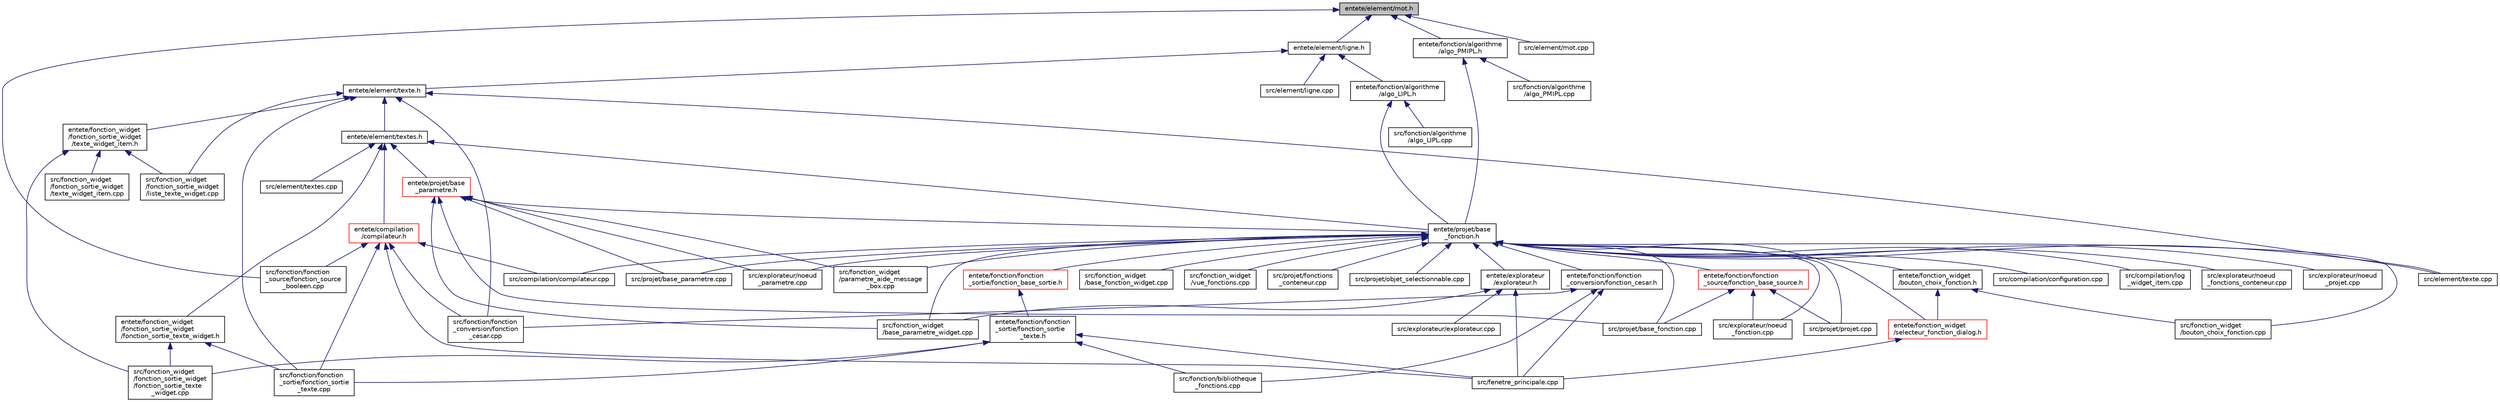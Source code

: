 digraph "entete/element/mot.h"
{
  edge [fontname="Helvetica",fontsize="10",labelfontname="Helvetica",labelfontsize="10"];
  node [fontname="Helvetica",fontsize="10",shape=record];
  Node5 [label="entete/element/mot.h",height=0.2,width=0.4,color="black", fillcolor="grey75", style="filled", fontcolor="black"];
  Node5 -> Node6 [dir="back",color="midnightblue",fontsize="10",style="solid",fontname="Helvetica"];
  Node6 [label="entete/element/ligne.h",height=0.2,width=0.4,color="black", fillcolor="white", style="filled",URL="$ligne_8h.html"];
  Node6 -> Node7 [dir="back",color="midnightblue",fontsize="10",style="solid",fontname="Helvetica"];
  Node7 [label="entete/element/texte.h",height=0.2,width=0.4,color="black", fillcolor="white", style="filled",URL="$texte_8h.html"];
  Node7 -> Node8 [dir="back",color="midnightblue",fontsize="10",style="solid",fontname="Helvetica"];
  Node8 [label="entete/element/textes.h",height=0.2,width=0.4,color="black", fillcolor="white", style="filled",URL="$textes_8h.html"];
  Node8 -> Node9 [dir="back",color="midnightblue",fontsize="10",style="solid",fontname="Helvetica"];
  Node9 [label="entete/compilation\l/compilateur.h",height=0.2,width=0.4,color="red", fillcolor="white", style="filled",URL="$compilateur_8h.html",tooltip="Fichier de déclaration de la classe compilateur. "];
  Node9 -> Node16 [dir="back",color="midnightblue",fontsize="10",style="solid",fontname="Helvetica"];
  Node16 [label="src/compilation/compilateur.cpp",height=0.2,width=0.4,color="black", fillcolor="white", style="filled",URL="$compilateur_8cpp.html",tooltip="Fichier d&#39;implémentation de la classe compilateur. "];
  Node9 -> Node13 [dir="back",color="midnightblue",fontsize="10",style="solid",fontname="Helvetica"];
  Node13 [label="src/fenetre_principale.cpp",height=0.2,width=0.4,color="black", fillcolor="white", style="filled",URL="$fenetre__principale_8cpp.html",tooltip="Implémentation de la classe fenetre_principale. "];
  Node9 -> Node20 [dir="back",color="midnightblue",fontsize="10",style="solid",fontname="Helvetica"];
  Node20 [label="src/fonction/fonction\l_conversion/fonction\l_cesar.cpp",height=0.2,width=0.4,color="black", fillcolor="white", style="filled",URL="$fonction__cesar_8cpp.html"];
  Node9 -> Node31 [dir="back",color="midnightblue",fontsize="10",style="solid",fontname="Helvetica"];
  Node31 [label="src/fonction/fonction\l_sortie/fonction_sortie\l_texte.cpp",height=0.2,width=0.4,color="black", fillcolor="white", style="filled",URL="$fonction__sortie__texte_8cpp.html"];
  Node9 -> Node32 [dir="back",color="midnightblue",fontsize="10",style="solid",fontname="Helvetica"];
  Node32 [label="src/fonction/fonction\l_source/fonction_source\l_booleen.cpp",height=0.2,width=0.4,color="black", fillcolor="white", style="filled",URL="$fonction__source__booleen_8cpp.html"];
  Node8 -> Node39 [dir="back",color="midnightblue",fontsize="10",style="solid",fontname="Helvetica"];
  Node39 [label="entete/projet/base\l_fonction.h",height=0.2,width=0.4,color="black", fillcolor="white", style="filled",URL="$base__fonction_8h.html",tooltip="Déclaration de la classe base_fonction. "];
  Node39 -> Node11 [dir="back",color="midnightblue",fontsize="10",style="solid",fontname="Helvetica"];
  Node11 [label="entete/explorateur\l/explorateur.h",height=0.2,width=0.4,color="black", fillcolor="white", style="filled",URL="$explorateur_8h.html"];
  Node11 -> Node12 [dir="back",color="midnightblue",fontsize="10",style="solid",fontname="Helvetica"];
  Node12 [label="src/explorateur/explorateur.cpp",height=0.2,width=0.4,color="black", fillcolor="white", style="filled",URL="$explorateur_8cpp.html"];
  Node11 -> Node13 [dir="back",color="midnightblue",fontsize="10",style="solid",fontname="Helvetica"];
  Node11 -> Node14 [dir="back",color="midnightblue",fontsize="10",style="solid",fontname="Helvetica"];
  Node14 [label="src/fonction_widget\l/base_parametre_widget.cpp",height=0.2,width=0.4,color="black", fillcolor="white", style="filled",URL="$base__parametre__widget_8cpp.html"];
  Node39 -> Node40 [dir="back",color="midnightblue",fontsize="10",style="solid",fontname="Helvetica"];
  Node40 [label="entete/fonction/fonction\l_conversion/fonction_cesar.h",height=0.2,width=0.4,color="black", fillcolor="white", style="filled",URL="$fonction__cesar_8h.html"];
  Node40 -> Node13 [dir="back",color="midnightblue",fontsize="10",style="solid",fontname="Helvetica"];
  Node40 -> Node41 [dir="back",color="midnightblue",fontsize="10",style="solid",fontname="Helvetica"];
  Node41 [label="src/fonction/bibliotheque\l_fonctions.cpp",height=0.2,width=0.4,color="black", fillcolor="white", style="filled",URL="$bibliotheque__fonctions_8cpp.html"];
  Node40 -> Node20 [dir="back",color="midnightblue",fontsize="10",style="solid",fontname="Helvetica"];
  Node39 -> Node42 [dir="back",color="midnightblue",fontsize="10",style="solid",fontname="Helvetica"];
  Node42 [label="entete/fonction/fonction\l_sortie/fonction_base_sortie.h",height=0.2,width=0.4,color="red", fillcolor="white", style="filled",URL="$fonction__base__sortie_8h.html"];
  Node42 -> Node43 [dir="back",color="midnightblue",fontsize="10",style="solid",fontname="Helvetica"];
  Node43 [label="entete/fonction/fonction\l_sortie/fonction_sortie\l_texte.h",height=0.2,width=0.4,color="black", fillcolor="white", style="filled",URL="$fonction__sortie__texte_8h.html"];
  Node43 -> Node13 [dir="back",color="midnightblue",fontsize="10",style="solid",fontname="Helvetica"];
  Node43 -> Node41 [dir="back",color="midnightblue",fontsize="10",style="solid",fontname="Helvetica"];
  Node43 -> Node31 [dir="back",color="midnightblue",fontsize="10",style="solid",fontname="Helvetica"];
  Node43 -> Node44 [dir="back",color="midnightblue",fontsize="10",style="solid",fontname="Helvetica"];
  Node44 [label="src/fonction_widget\l/fonction_sortie_widget\l/fonction_sortie_texte\l_widget.cpp",height=0.2,width=0.4,color="black", fillcolor="white", style="filled",URL="$fonction__sortie__texte__widget_8cpp.html"];
  Node39 -> Node45 [dir="back",color="midnightblue",fontsize="10",style="solid",fontname="Helvetica"];
  Node45 [label="entete/fonction/fonction\l_source/fonction_base_source.h",height=0.2,width=0.4,color="red", fillcolor="white", style="filled",URL="$fonction__base__source_8h.html"];
  Node45 -> Node17 [dir="back",color="midnightblue",fontsize="10",style="solid",fontname="Helvetica"];
  Node17 [label="src/explorateur/noeud\l_fonction.cpp",height=0.2,width=0.4,color="black", fillcolor="white", style="filled",URL="$noeud__fonction_8cpp.html"];
  Node45 -> Node23 [dir="back",color="midnightblue",fontsize="10",style="solid",fontname="Helvetica"];
  Node23 [label="src/projet/base_fonction.cpp",height=0.2,width=0.4,color="black", fillcolor="white", style="filled",URL="$base__fonction_8cpp.html"];
  Node45 -> Node25 [dir="back",color="midnightblue",fontsize="10",style="solid",fontname="Helvetica"];
  Node25 [label="src/projet/projet.cpp",height=0.2,width=0.4,color="black", fillcolor="white", style="filled",URL="$projet_8cpp.html"];
  Node39 -> Node59 [dir="back",color="midnightblue",fontsize="10",style="solid",fontname="Helvetica"];
  Node59 [label="entete/fonction_widget\l/bouton_choix_fonction.h",height=0.2,width=0.4,color="black", fillcolor="white", style="filled",URL="$bouton__choix__fonction_8h.html"];
  Node59 -> Node60 [dir="back",color="midnightblue",fontsize="10",style="solid",fontname="Helvetica"];
  Node60 [label="entete/fonction_widget\l/selecteur_fonction_dialog.h",height=0.2,width=0.4,color="red", fillcolor="white", style="filled",URL="$selecteur__fonction__dialog_8h.html"];
  Node60 -> Node13 [dir="back",color="midnightblue",fontsize="10",style="solid",fontname="Helvetica"];
  Node59 -> Node62 [dir="back",color="midnightblue",fontsize="10",style="solid",fontname="Helvetica"];
  Node62 [label="src/fonction_widget\l/bouton_choix_fonction.cpp",height=0.2,width=0.4,color="black", fillcolor="white", style="filled",URL="$bouton__choix__fonction_8cpp.html"];
  Node39 -> Node60 [dir="back",color="midnightblue",fontsize="10",style="solid",fontname="Helvetica"];
  Node39 -> Node16 [dir="back",color="midnightblue",fontsize="10",style="solid",fontname="Helvetica"];
  Node39 -> Node63 [dir="back",color="midnightblue",fontsize="10",style="solid",fontname="Helvetica"];
  Node63 [label="src/compilation/configuration.cpp",height=0.2,width=0.4,color="black", fillcolor="white", style="filled",URL="$configuration_8cpp.html",tooltip="Fichier d&#39;implémentation de la class configuration. "];
  Node39 -> Node64 [dir="back",color="midnightblue",fontsize="10",style="solid",fontname="Helvetica"];
  Node64 [label="src/compilation/log\l_widget_item.cpp",height=0.2,width=0.4,color="black", fillcolor="white", style="filled",URL="$log__widget__item_8cpp.html",tooltip="Fichier d&#39;implémentation de la classe log_widget_item. "];
  Node39 -> Node65 [dir="back",color="midnightblue",fontsize="10",style="solid",fontname="Helvetica"];
  Node65 [label="src/element/texte.cpp",height=0.2,width=0.4,color="black", fillcolor="white", style="filled",URL="$texte_8cpp.html"];
  Node39 -> Node17 [dir="back",color="midnightblue",fontsize="10",style="solid",fontname="Helvetica"];
  Node39 -> Node28 [dir="back",color="midnightblue",fontsize="10",style="solid",fontname="Helvetica"];
  Node28 [label="src/explorateur/noeud\l_fonctions_conteneur.cpp",height=0.2,width=0.4,color="black", fillcolor="white", style="filled",URL="$noeud__fonctions__conteneur_8cpp.html"];
  Node39 -> Node18 [dir="back",color="midnightblue",fontsize="10",style="solid",fontname="Helvetica"];
  Node18 [label="src/explorateur/noeud\l_parametre.cpp",height=0.2,width=0.4,color="black", fillcolor="white", style="filled",URL="$noeud__parametre_8cpp.html"];
  Node39 -> Node19 [dir="back",color="midnightblue",fontsize="10",style="solid",fontname="Helvetica"];
  Node19 [label="src/explorateur/noeud\l_projet.cpp",height=0.2,width=0.4,color="black", fillcolor="white", style="filled",URL="$noeud__projet_8cpp.html"];
  Node39 -> Node66 [dir="back",color="midnightblue",fontsize="10",style="solid",fontname="Helvetica"];
  Node66 [label="src/fonction_widget\l/base_fonction_widget.cpp",height=0.2,width=0.4,color="black", fillcolor="white", style="filled",URL="$base__fonction__widget_8cpp.html"];
  Node39 -> Node14 [dir="back",color="midnightblue",fontsize="10",style="solid",fontname="Helvetica"];
  Node39 -> Node62 [dir="back",color="midnightblue",fontsize="10",style="solid",fontname="Helvetica"];
  Node39 -> Node67 [dir="back",color="midnightblue",fontsize="10",style="solid",fontname="Helvetica"];
  Node67 [label="src/fonction_widget\l/parametre_aide_message\l_box.cpp",height=0.2,width=0.4,color="black", fillcolor="white", style="filled",URL="$parametre__aide__message__box_8cpp.html"];
  Node39 -> Node68 [dir="back",color="midnightblue",fontsize="10",style="solid",fontname="Helvetica"];
  Node68 [label="src/fonction_widget\l/vue_fonctions.cpp",height=0.2,width=0.4,color="black", fillcolor="white", style="filled",URL="$vue__fonctions_8cpp.html"];
  Node39 -> Node23 [dir="back",color="midnightblue",fontsize="10",style="solid",fontname="Helvetica"];
  Node39 -> Node24 [dir="back",color="midnightblue",fontsize="10",style="solid",fontname="Helvetica"];
  Node24 [label="src/projet/base_parametre.cpp",height=0.2,width=0.4,color="black", fillcolor="white", style="filled",URL="$base__parametre_8cpp.html"];
  Node39 -> Node69 [dir="back",color="midnightblue",fontsize="10",style="solid",fontname="Helvetica"];
  Node69 [label="src/projet/fonctions\l_conteneur.cpp",height=0.2,width=0.4,color="black", fillcolor="white", style="filled",URL="$fonctions__conteneur_8cpp.html"];
  Node39 -> Node70 [dir="back",color="midnightblue",fontsize="10",style="solid",fontname="Helvetica"];
  Node70 [label="src/projet/objet_selectionnable.cpp",height=0.2,width=0.4,color="black", fillcolor="white", style="filled",URL="$objet__selectionnable_8cpp.html"];
  Node39 -> Node25 [dir="back",color="midnightblue",fontsize="10",style="solid",fontname="Helvetica"];
  Node8 -> Node71 [dir="back",color="midnightblue",fontsize="10",style="solid",fontname="Helvetica"];
  Node71 [label="entete/projet/base\l_parametre.h",height=0.2,width=0.4,color="red", fillcolor="white", style="filled",URL="$base__parametre_8h.html"];
  Node71 -> Node39 [dir="back",color="midnightblue",fontsize="10",style="solid",fontname="Helvetica"];
  Node71 -> Node18 [dir="back",color="midnightblue",fontsize="10",style="solid",fontname="Helvetica"];
  Node71 -> Node14 [dir="back",color="midnightblue",fontsize="10",style="solid",fontname="Helvetica"];
  Node71 -> Node67 [dir="back",color="midnightblue",fontsize="10",style="solid",fontname="Helvetica"];
  Node71 -> Node23 [dir="back",color="midnightblue",fontsize="10",style="solid",fontname="Helvetica"];
  Node71 -> Node24 [dir="back",color="midnightblue",fontsize="10",style="solid",fontname="Helvetica"];
  Node8 -> Node74 [dir="back",color="midnightblue",fontsize="10",style="solid",fontname="Helvetica"];
  Node74 [label="entete/fonction_widget\l/fonction_sortie_widget\l/fonction_sortie_texte_widget.h",height=0.2,width=0.4,color="black", fillcolor="white", style="filled",URL="$fonction__sortie__texte__widget_8h.html"];
  Node74 -> Node31 [dir="back",color="midnightblue",fontsize="10",style="solid",fontname="Helvetica"];
  Node74 -> Node44 [dir="back",color="midnightblue",fontsize="10",style="solid",fontname="Helvetica"];
  Node8 -> Node75 [dir="back",color="midnightblue",fontsize="10",style="solid",fontname="Helvetica"];
  Node75 [label="src/element/textes.cpp",height=0.2,width=0.4,color="black", fillcolor="white", style="filled",URL="$textes_8cpp.html"];
  Node7 -> Node76 [dir="back",color="midnightblue",fontsize="10",style="solid",fontname="Helvetica"];
  Node76 [label="entete/fonction_widget\l/fonction_sortie_widget\l/texte_widget_item.h",height=0.2,width=0.4,color="black", fillcolor="white", style="filled",URL="$texte__widget__item_8h.html"];
  Node76 -> Node44 [dir="back",color="midnightblue",fontsize="10",style="solid",fontname="Helvetica"];
  Node76 -> Node77 [dir="back",color="midnightblue",fontsize="10",style="solid",fontname="Helvetica"];
  Node77 [label="src/fonction_widget\l/fonction_sortie_widget\l/liste_texte_widget.cpp",height=0.2,width=0.4,color="black", fillcolor="white", style="filled",URL="$liste__texte__widget_8cpp.html"];
  Node76 -> Node78 [dir="back",color="midnightblue",fontsize="10",style="solid",fontname="Helvetica"];
  Node78 [label="src/fonction_widget\l/fonction_sortie_widget\l/texte_widget_item.cpp",height=0.2,width=0.4,color="black", fillcolor="white", style="filled",URL="$texte__widget__item_8cpp.html"];
  Node7 -> Node65 [dir="back",color="midnightblue",fontsize="10",style="solid",fontname="Helvetica"];
  Node7 -> Node20 [dir="back",color="midnightblue",fontsize="10",style="solid",fontname="Helvetica"];
  Node7 -> Node31 [dir="back",color="midnightblue",fontsize="10",style="solid",fontname="Helvetica"];
  Node7 -> Node77 [dir="back",color="midnightblue",fontsize="10",style="solid",fontname="Helvetica"];
  Node6 -> Node79 [dir="back",color="midnightblue",fontsize="10",style="solid",fontname="Helvetica"];
  Node79 [label="entete/fonction/algorithme\l/algo_LIPL.h",height=0.2,width=0.4,color="black", fillcolor="white", style="filled",URL="$algo___l_i_p_l_8h.html"];
  Node79 -> Node39 [dir="back",color="midnightblue",fontsize="10",style="solid",fontname="Helvetica"];
  Node79 -> Node80 [dir="back",color="midnightblue",fontsize="10",style="solid",fontname="Helvetica"];
  Node80 [label="src/fonction/algorithme\l/algo_LIPL.cpp",height=0.2,width=0.4,color="black", fillcolor="white", style="filled",URL="$algo___l_i_p_l_8cpp.html"];
  Node6 -> Node81 [dir="back",color="midnightblue",fontsize="10",style="solid",fontname="Helvetica"];
  Node81 [label="src/element/ligne.cpp",height=0.2,width=0.4,color="black", fillcolor="white", style="filled",URL="$ligne_8cpp.html"];
  Node5 -> Node82 [dir="back",color="midnightblue",fontsize="10",style="solid",fontname="Helvetica"];
  Node82 [label="entete/fonction/algorithme\l/algo_PMIPL.h",height=0.2,width=0.4,color="black", fillcolor="white", style="filled",URL="$algo___p_m_i_p_l_8h.html"];
  Node82 -> Node39 [dir="back",color="midnightblue",fontsize="10",style="solid",fontname="Helvetica"];
  Node82 -> Node83 [dir="back",color="midnightblue",fontsize="10",style="solid",fontname="Helvetica"];
  Node83 [label="src/fonction/algorithme\l/algo_PMIPL.cpp",height=0.2,width=0.4,color="black", fillcolor="white", style="filled",URL="$algo___p_m_i_p_l_8cpp.html"];
  Node5 -> Node84 [dir="back",color="midnightblue",fontsize="10",style="solid",fontname="Helvetica"];
  Node84 [label="src/element/mot.cpp",height=0.2,width=0.4,color="black", fillcolor="white", style="filled",URL="$mot_8cpp.html"];
  Node5 -> Node32 [dir="back",color="midnightblue",fontsize="10",style="solid",fontname="Helvetica"];
}
